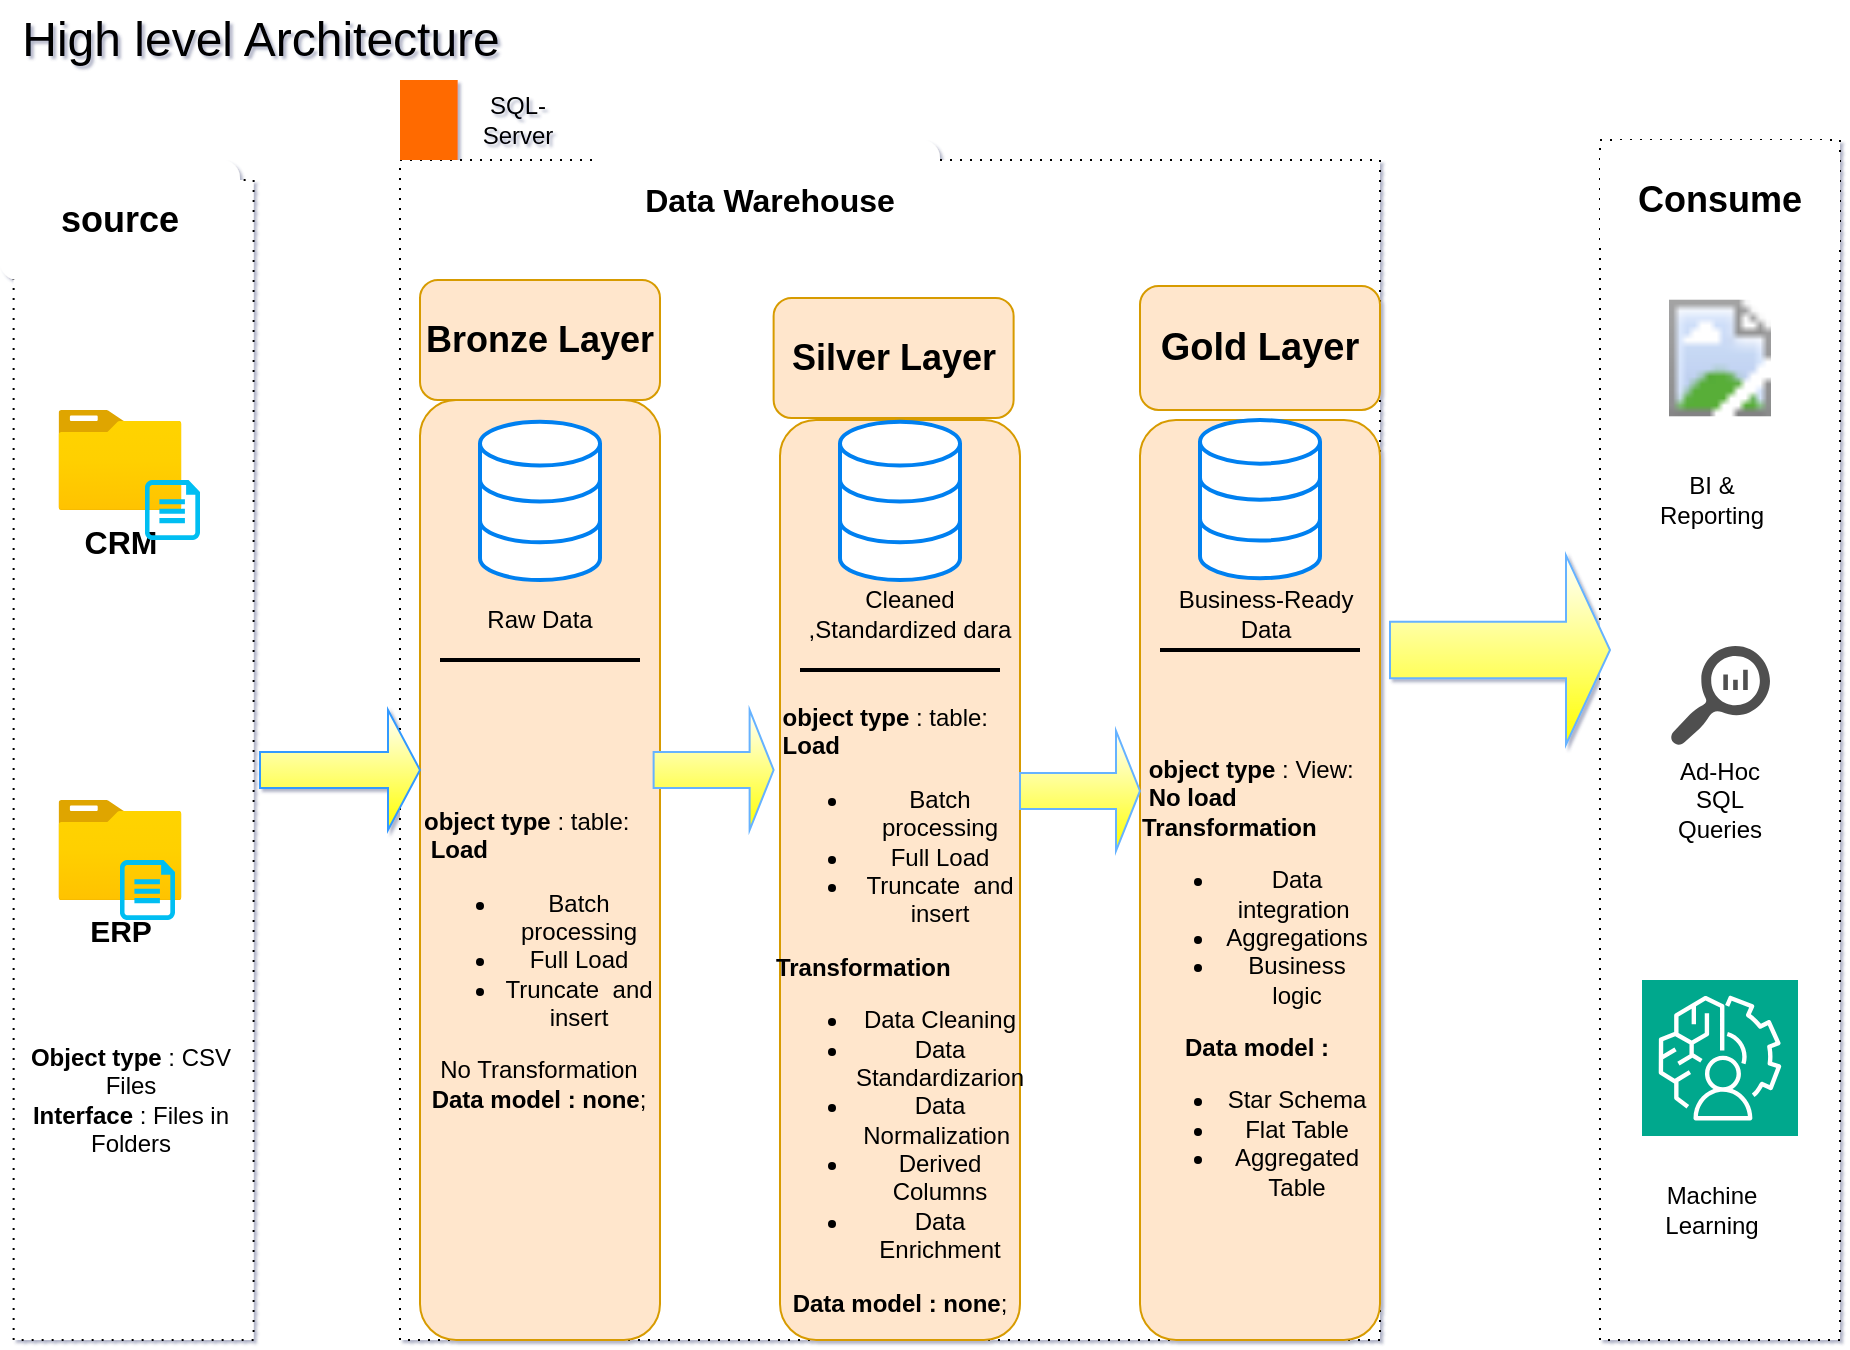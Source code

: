 <mxfile version="26.2.2">
  <diagram name="Page-1" id="iixX0eeAZ0HXciVgcD59">
    <mxGraphModel dx="1160" dy="696" grid="1" gridSize="10" guides="1" tooltips="1" connect="1" arrows="1" fold="1" page="1" pageScale="1" pageWidth="1920" pageHeight="1200" math="0" shadow="1" adaptiveColors="auto">
      <root>
        <mxCell id="0" />
        <mxCell id="1" parent="0" />
        <mxCell id="JZYg6jR8ObkeTNI4lyvI-3" value="&lt;font style=&quot;font-size: 24px;&quot;&gt;High level Architecture&lt;/font&gt;" style="text;html=1;align=center;verticalAlign=middle;resizable=0;points=[];autosize=1;strokeColor=none;fillColor=none;fontStyle=0;textShadow=0;labelBorderColor=none;" vertex="1" parent="1">
          <mxGeometry x="10" y="10" width="260" height="40" as="geometry" />
        </mxCell>
        <mxCell id="JZYg6jR8ObkeTNI4lyvI-4" value="" style="rounded=0;whiteSpace=wrap;html=1;dashed=1;dashPattern=1 4;" vertex="1" parent="1">
          <mxGeometry x="16.81" y="100" width="120" height="580" as="geometry" />
        </mxCell>
        <mxCell id="JZYg6jR8ObkeTNI4lyvI-5" value="&lt;font&gt;source&lt;/font&gt;" style="rounded=1;whiteSpace=wrap;html=1;strokeColor=none;fontSize=18;fontStyle=1" vertex="1" parent="1">
          <mxGeometry x="10" y="90" width="120" height="60" as="geometry" />
        </mxCell>
        <mxCell id="JZYg6jR8ObkeTNI4lyvI-6" value="" style="rounded=0;whiteSpace=wrap;html=1;dashed=1;dashPattern=1 4;glass=0;shadow=0;" vertex="1" parent="1">
          <mxGeometry x="210" y="90" width="490" height="590" as="geometry" />
        </mxCell>
        <mxCell id="JZYg6jR8ObkeTNI4lyvI-7" value="" style="rounded=0;whiteSpace=wrap;html=1;dashed=1;dashPattern=1 4;" vertex="1" parent="1">
          <mxGeometry x="810" y="80" width="120" height="600" as="geometry" />
        </mxCell>
        <mxCell id="JZYg6jR8ObkeTNI4lyvI-8" value="&lt;font style=&quot;font-size: 16px;&quot;&gt;Data Warehouse&lt;/font&gt;" style="rounded=1;whiteSpace=wrap;html=1;strokeColor=none;fontStyle=1" vertex="1" parent="1">
          <mxGeometry x="310" y="80" width="170" height="60" as="geometry" />
        </mxCell>
        <mxCell id="JZYg6jR8ObkeTNI4lyvI-9" value="&lt;font style=&quot;font-size: 18px;&quot;&gt;Consume&lt;/font&gt;" style="rounded=1;whiteSpace=wrap;html=1;strokeColor=none;fontStyle=1" vertex="1" parent="1">
          <mxGeometry x="810" y="80" width="120" height="60" as="geometry" />
        </mxCell>
        <mxCell id="JZYg6jR8ObkeTNI4lyvI-10" value="&lt;font style=&quot;font-size: 18px;&quot;&gt;&lt;b style=&quot;&quot;&gt;Bronze Layer&lt;/b&gt;&lt;/font&gt;" style="rounded=1;whiteSpace=wrap;html=1;fillColor=#ffe6cc;strokeColor=#d79b00;" vertex="1" parent="1">
          <mxGeometry x="220" y="150" width="120" height="60" as="geometry" />
        </mxCell>
        <mxCell id="JZYg6jR8ObkeTNI4lyvI-11" value="" style="rounded=1;whiteSpace=wrap;html=1;fillColor=#ffe6cc;strokeColor=#d79b00;" vertex="1" parent="1">
          <mxGeometry x="220" y="210" width="120" height="470" as="geometry" />
        </mxCell>
        <mxCell id="JZYg6jR8ObkeTNI4lyvI-12" value="&lt;b&gt;&lt;font style=&quot;font-size: 18px;&quot;&gt;Silver Layer&lt;/font&gt;&lt;/b&gt;" style="rounded=1;whiteSpace=wrap;html=1;fillColor=#ffe6cc;strokeColor=#d79b00;shadow=0;" vertex="1" parent="1">
          <mxGeometry x="396.81" y="159" width="120" height="60" as="geometry" />
        </mxCell>
        <mxCell id="JZYg6jR8ObkeTNI4lyvI-13" value="" style="rounded=1;whiteSpace=wrap;html=1;fillColor=#ffe6cc;strokeColor=#d79b00;" vertex="1" parent="1">
          <mxGeometry x="400" y="220" width="120" height="460" as="geometry" />
        </mxCell>
        <mxCell id="JZYg6jR8ObkeTNI4lyvI-14" value="&lt;font style=&quot;font-size: 19px;&quot;&gt;Gold Layer&lt;/font&gt;" style="rounded=1;whiteSpace=wrap;html=1;fillColor=#ffe6cc;strokeColor=#d79b00;fontStyle=1" vertex="1" parent="1">
          <mxGeometry x="580" y="153" width="120" height="62" as="geometry" />
        </mxCell>
        <mxCell id="JZYg6jR8ObkeTNI4lyvI-16" value="&lt;font style=&quot;font-size: 16px;&quot;&gt;&lt;b&gt;CRM&lt;/b&gt;&lt;/font&gt;" style="image;aspect=fixed;html=1;points=[];align=center;fontSize=12;image=img/lib/azure2/general/Folder_Blank.svg;" vertex="1" parent="1">
          <mxGeometry x="39.19" y="215" width="61.61" height="50" as="geometry" />
        </mxCell>
        <mxCell id="JZYg6jR8ObkeTNI4lyvI-17" value="" style="verticalLabelPosition=bottom;html=1;verticalAlign=top;align=center;strokeColor=none;fillColor=#00BEF2;shape=mxgraph.azure.cloud_services_configuration_file;pointerEvents=1;" vertex="1" parent="1">
          <mxGeometry x="82.5" y="250" width="27.5" height="30" as="geometry" />
        </mxCell>
        <mxCell id="JZYg6jR8ObkeTNI4lyvI-18" value="&lt;b&gt;&lt;font style=&quot;font-size: 15px;&quot;&gt;ERP&lt;/font&gt;&lt;/b&gt;" style="image;aspect=fixed;html=1;points=[];align=center;fontSize=12;image=img/lib/azure2/general/Folder_Blank.svg;" vertex="1" parent="1">
          <mxGeometry x="39.19" y="410" width="61.61" height="50" as="geometry" />
        </mxCell>
        <mxCell id="JZYg6jR8ObkeTNI4lyvI-19" value="" style="verticalLabelPosition=bottom;html=1;verticalAlign=top;align=center;strokeColor=none;fillColor=#00BEF2;shape=mxgraph.azure.cloud_services_configuration_file;pointerEvents=1;" vertex="1" parent="1">
          <mxGeometry x="70" y="440" width="27.5" height="30" as="geometry" />
        </mxCell>
        <mxCell id="JZYg6jR8ObkeTNI4lyvI-20" value="" style="html=1;verticalLabelPosition=bottom;align=center;labelBackgroundColor=#ffffff;verticalAlign=top;strokeWidth=2;strokeColor=#0080F0;shadow=0;dashed=0;shape=mxgraph.ios7.icons.data;" vertex="1" parent="1">
          <mxGeometry x="250" y="220.9" width="60" height="79.1" as="geometry" />
        </mxCell>
        <mxCell id="JZYg6jR8ObkeTNI4lyvI-21" value="" style="rounded=1;whiteSpace=wrap;html=1;fillColor=#ffe6cc;strokeColor=#d79b00;" vertex="1" parent="1">
          <mxGeometry x="580" y="220" width="120" height="460" as="geometry" />
        </mxCell>
        <mxCell id="JZYg6jR8ObkeTNI4lyvI-22" value="" style="html=1;verticalLabelPosition=bottom;align=center;labelBackgroundColor=#ffffff;verticalAlign=top;strokeWidth=2;strokeColor=#0080F0;shadow=0;dashed=0;shape=mxgraph.ios7.icons.data;" vertex="1" parent="1">
          <mxGeometry x="430" y="220.9" width="60" height="79.1" as="geometry" />
        </mxCell>
        <mxCell id="JZYg6jR8ObkeTNI4lyvI-23" value="" style="html=1;verticalLabelPosition=bottom;align=center;labelBackgroundColor=#ffffff;verticalAlign=top;strokeWidth=2;strokeColor=#0080F0;shadow=0;dashed=0;shape=mxgraph.ios7.icons.data;" vertex="1" parent="1">
          <mxGeometry x="610" y="220.0" width="60" height="79.1" as="geometry" />
        </mxCell>
        <mxCell id="JZYg6jR8ObkeTNI4lyvI-26" value="&lt;span&gt;Raw Data&lt;/span&gt;" style="text;html=1;align=center;verticalAlign=middle;whiteSpace=wrap;rounded=0;fontStyle=0" vertex="1" parent="1">
          <mxGeometry x="250" y="305" width="60" height="30" as="geometry" />
        </mxCell>
        <mxCell id="JZYg6jR8ObkeTNI4lyvI-27" value="Cleaned ,Standardized dara" style="text;html=1;align=center;verticalAlign=middle;whiteSpace=wrap;rounded=0;" vertex="1" parent="1">
          <mxGeometry x="410" y="300" width="110" height="34.55" as="geometry" />
        </mxCell>
        <mxCell id="JZYg6jR8ObkeTNI4lyvI-28" value="Business-Ready Data" style="text;html=1;align=center;verticalAlign=middle;whiteSpace=wrap;rounded=0;fontStyle=0" vertex="1" parent="1">
          <mxGeometry x="593.4" y="302.27" width="100" height="30" as="geometry" />
        </mxCell>
        <mxCell id="JZYg6jR8ObkeTNI4lyvI-29" value="" style="shape=singleArrow;whiteSpace=wrap;html=1;strokeColor=#66B2FF;gradientColor=#FFFF00;" vertex="1" parent="1">
          <mxGeometry x="705" y="287.72" width="110" height="94.55" as="geometry" />
        </mxCell>
        <mxCell id="JZYg6jR8ObkeTNI4lyvI-30" value="" style="shape=singleArrow;whiteSpace=wrap;html=1;strokeColor=#3399FF;gradientColor=#FFFF00;" vertex="1" parent="1">
          <mxGeometry x="140" y="365" width="80" height="60" as="geometry" />
        </mxCell>
        <mxCell id="JZYg6jR8ObkeTNI4lyvI-35" value="" style="shape=singleArrow;whiteSpace=wrap;html=1;labelBackgroundColor=#66B2FF;strokeColor=#66B2FF;gradientColor=#FFFF00;" vertex="1" parent="1">
          <mxGeometry x="336.81" y="365" width="60" height="60" as="geometry" />
        </mxCell>
        <mxCell id="JZYg6jR8ObkeTNI4lyvI-38" value="" style="line;strokeWidth=2;html=1;" vertex="1" parent="1">
          <mxGeometry x="230" y="335" width="100" height="10" as="geometry" />
        </mxCell>
        <mxCell id="JZYg6jR8ObkeTNI4lyvI-39" value="" style="line;strokeWidth=2;html=1;" vertex="1" parent="1">
          <mxGeometry x="410" y="340" width="100" height="10" as="geometry" />
        </mxCell>
        <mxCell id="JZYg6jR8ObkeTNI4lyvI-40" value="" style="line;strokeWidth=2;html=1;" vertex="1" parent="1">
          <mxGeometry x="590" y="330" width="100" height="10" as="geometry" />
        </mxCell>
        <mxCell id="JZYg6jR8ObkeTNI4lyvI-43" value="&lt;div style=&quot;text-align: left;&quot;&gt;&lt;b style=&quot;background-color: transparent; color: light-dark(rgb(0, 0, 0), rgb(255, 255, 255));&quot;&gt;object type&lt;/b&gt;&lt;span style=&quot;background-color: transparent; color: light-dark(rgb(0, 0, 0), rgb(255, 255, 255));&quot;&gt; : table:&lt;/span&gt;&lt;/div&gt;&lt;div style=&quot;text-align: left;&quot;&gt;&lt;span style=&quot;background-color: transparent; color: light-dark(rgb(0, 0, 0), rgb(255, 255, 255));&quot;&gt;&lt;b&gt;&amp;nbsp;Load&lt;/b&gt;&amp;nbsp;&lt;/span&gt;&lt;/div&gt;&lt;div&gt;&lt;ul&gt;&lt;li&gt;Batch processing&lt;/li&gt;&lt;li&gt;Full Load&lt;/li&gt;&lt;li&gt;Truncate&amp;nbsp; and insert&lt;/li&gt;&lt;/ul&gt;No Transformation&lt;/div&gt;&lt;div&gt;&lt;b&gt;Data model : none&lt;/b&gt;;&lt;/div&gt;" style="text;html=1;align=center;verticalAlign=middle;whiteSpace=wrap;rounded=0;" vertex="1" parent="1">
          <mxGeometry x="221" y="350" width="116.81" height="280" as="geometry" />
        </mxCell>
        <mxCell id="JZYg6jR8ObkeTNI4lyvI-44" value="" style="shape=singleArrow;whiteSpace=wrap;html=1;strokeColor=#66B2FF;gradientColor=#FFFF00;" vertex="1" parent="1">
          <mxGeometry x="520" y="375.45" width="60" height="60" as="geometry" />
        </mxCell>
        <mxCell id="JZYg6jR8ObkeTNI4lyvI-46" value="&lt;div style=&quot;text-align: left;&quot;&gt;&lt;b style=&quot;background-color: transparent; color: light-dark(rgb(0, 0, 0), rgb(255, 255, 255));&quot;&gt;&amp;nbsp;object type&lt;/b&gt;&lt;span style=&quot;background-color: transparent; color: light-dark(rgb(0, 0, 0), rgb(255, 255, 255));&quot;&gt; : View:&lt;/span&gt;&lt;/div&gt;&lt;div&gt;&lt;div style=&quot;text-align: left;&quot;&gt;&lt;span style=&quot;background-color: transparent; color: light-dark(rgb(0, 0, 0), rgb(255, 255, 255));&quot;&gt;&lt;b&gt;&amp;nbsp;No load&lt;/b&gt;&amp;nbsp;&lt;/span&gt;&lt;/div&gt;&lt;div style=&quot;text-align: left;&quot;&gt;&lt;span style=&quot;background-color: transparent; color: light-dark(rgb(0, 0, 0), rgb(255, 255, 255));&quot;&gt;&lt;b&gt;Transformation&lt;/b&gt;&lt;/span&gt;&lt;/div&gt;&lt;div&gt;&lt;ul&gt;&lt;li&gt;&lt;span style=&quot;background-color: transparent; color: light-dark(rgb(0, 0, 0), rgb(255, 255, 255));&quot;&gt;Data integration&amp;nbsp;&lt;/span&gt;&lt;/li&gt;&lt;li&gt;Aggregations&lt;/li&gt;&lt;li&gt;Business logic&lt;/li&gt;&lt;/ul&gt;&lt;/div&gt;&lt;div&gt;&lt;b&gt;Data model :&lt;/b&gt;&lt;/div&gt;&lt;/div&gt;&lt;div&gt;&lt;ul&gt;&lt;li&gt;Star Schema&lt;/li&gt;&lt;li&gt;Flat Table&lt;/li&gt;&lt;li&gt;Aggregated Table&lt;/li&gt;&lt;/ul&gt;&lt;/div&gt;" style="text;html=1;align=center;verticalAlign=middle;whiteSpace=wrap;rounded=0;" vertex="1" parent="1">
          <mxGeometry x="580" y="345" width="116.81" height="320" as="geometry" />
        </mxCell>
        <mxCell id="JZYg6jR8ObkeTNI4lyvI-47" value="&lt;div style=&quot;text-align: left;&quot;&gt;&lt;b style=&quot;background-color: transparent; color: light-dark(rgb(0, 0, 0), rgb(255, 255, 255));&quot;&gt;&amp;nbsp;object type&lt;/b&gt;&lt;span style=&quot;background-color: transparent; color: light-dark(rgb(0, 0, 0), rgb(255, 255, 255));&quot;&gt; : table:&lt;/span&gt;&lt;/div&gt;&lt;div style=&quot;text-align: left;&quot;&gt;&lt;span style=&quot;background-color: transparent; color: light-dark(rgb(0, 0, 0), rgb(255, 255, 255));&quot;&gt;&lt;b&gt;&amp;nbsp;Load&lt;/b&gt;&amp;nbsp;&lt;/span&gt;&lt;/div&gt;&lt;div&gt;&lt;ul&gt;&lt;li&gt;Batch processing&lt;/li&gt;&lt;li&gt;Full Load&lt;/li&gt;&lt;li&gt;Truncate&amp;nbsp; and insert&lt;/li&gt;&lt;/ul&gt;&lt;/div&gt;&lt;div style=&quot;text-align: left;&quot;&gt;&lt;b&gt;Transformation&lt;/b&gt;&lt;/div&gt;&lt;div&gt;&lt;ul&gt;&lt;li&gt;Data Cleaning&lt;/li&gt;&lt;li&gt;Data Standardizarion&lt;/li&gt;&lt;li&gt;Data Normalization&amp;nbsp;&lt;/li&gt;&lt;li&gt;Derived Columns&lt;/li&gt;&lt;li&gt;Data Enrichment&lt;/li&gt;&lt;/ul&gt;&lt;/div&gt;&lt;div&gt;&lt;b&gt;Data model : none&lt;/b&gt;;&lt;/div&gt;" style="text;html=1;align=center;verticalAlign=middle;whiteSpace=wrap;rounded=0;" vertex="1" parent="1">
          <mxGeometry x="400" y="360" width="120" height="310" as="geometry" />
        </mxCell>
        <mxCell id="JZYg6jR8ObkeTNI4lyvI-48" value="&lt;b&gt;Object type&lt;/b&gt; : CSV Files&lt;div&gt;&lt;b&gt;Interface&lt;/b&gt; : Files in Folders&lt;/div&gt;" style="text;html=1;align=center;verticalAlign=middle;whiteSpace=wrap;rounded=0;" vertex="1" parent="1">
          <mxGeometry x="16.81" y="510" width="116.81" height="100" as="geometry" />
        </mxCell>
        <mxCell id="JZYg6jR8ObkeTNI4lyvI-51" value="" style="image;aspect=fixed;html=1;points=[];align=center;fontSize=12;image=img/lib/azure2/power_platform/PowerBI.svg;" vertex="1" parent="1">
          <mxGeometry x="844.5" y="155" width="51" height="68" as="geometry" />
        </mxCell>
        <mxCell id="JZYg6jR8ObkeTNI4lyvI-52" value="" style="sketch=0;pointerEvents=1;shadow=0;dashed=0;html=1;strokeColor=none;labelPosition=center;verticalLabelPosition=bottom;verticalAlign=top;align=center;fillColor=#505050;shape=mxgraph.mscae.oms.log_search" vertex="1" parent="1">
          <mxGeometry x="845" y="333" width="50" height="50" as="geometry" />
        </mxCell>
        <mxCell id="JZYg6jR8ObkeTNI4lyvI-53" value="" style="sketch=0;points=[[0,0,0],[0.25,0,0],[0.5,0,0],[0.75,0,0],[1,0,0],[0,1,0],[0.25,1,0],[0.5,1,0],[0.75,1,0],[1,1,0],[0,0.25,0],[0,0.5,0],[0,0.75,0],[1,0.25,0],[1,0.5,0],[1,0.75,0]];outlineConnect=0;fontColor=#232F3E;fillColor=#01A88D;strokeColor=#ffffff;dashed=0;verticalLabelPosition=bottom;verticalAlign=top;align=center;html=1;fontSize=12;fontStyle=0;aspect=fixed;shape=mxgraph.aws4.resourceIcon;resIcon=mxgraph.aws4.augmented_ai;" vertex="1" parent="1">
          <mxGeometry x="831" y="500" width="78" height="78" as="geometry" />
        </mxCell>
        <mxCell id="JZYg6jR8ObkeTNI4lyvI-54" value="BI &amp;amp; Reporting" style="text;html=1;align=center;verticalAlign=middle;whiteSpace=wrap;rounded=0;" vertex="1" parent="1">
          <mxGeometry x="835.5" y="244.55" width="60" height="30" as="geometry" />
        </mxCell>
        <mxCell id="JZYg6jR8ObkeTNI4lyvI-55" value="Ad-Hoc&lt;div&gt;SQL Queries&lt;/div&gt;" style="text;html=1;align=center;verticalAlign=middle;whiteSpace=wrap;rounded=0;" vertex="1" parent="1">
          <mxGeometry x="840" y="395" width="60" height="30" as="geometry" />
        </mxCell>
        <mxCell id="JZYg6jR8ObkeTNI4lyvI-58" value="Machine Learning" style="text;html=1;align=center;verticalAlign=middle;whiteSpace=wrap;rounded=0;" vertex="1" parent="1">
          <mxGeometry x="835.5" y="600" width="60" height="30" as="geometry" />
        </mxCell>
        <mxCell id="JZYg6jR8ObkeTNI4lyvI-59" value="" style="points=[];aspect=fixed;html=1;align=center;shadow=0;dashed=0;fillColor=#FF6A00;strokeColor=none;shape=mxgraph.alibaba_cloud.sqlserver;" vertex="1" parent="1">
          <mxGeometry x="210" y="50" width="28.85" height="40" as="geometry" />
        </mxCell>
        <mxCell id="JZYg6jR8ObkeTNI4lyvI-60" value="SQL-Server" style="text;html=1;align=center;verticalAlign=middle;whiteSpace=wrap;rounded=0;" vertex="1" parent="1">
          <mxGeometry x="238.85" y="55" width="60" height="30" as="geometry" />
        </mxCell>
      </root>
    </mxGraphModel>
  </diagram>
</mxfile>
